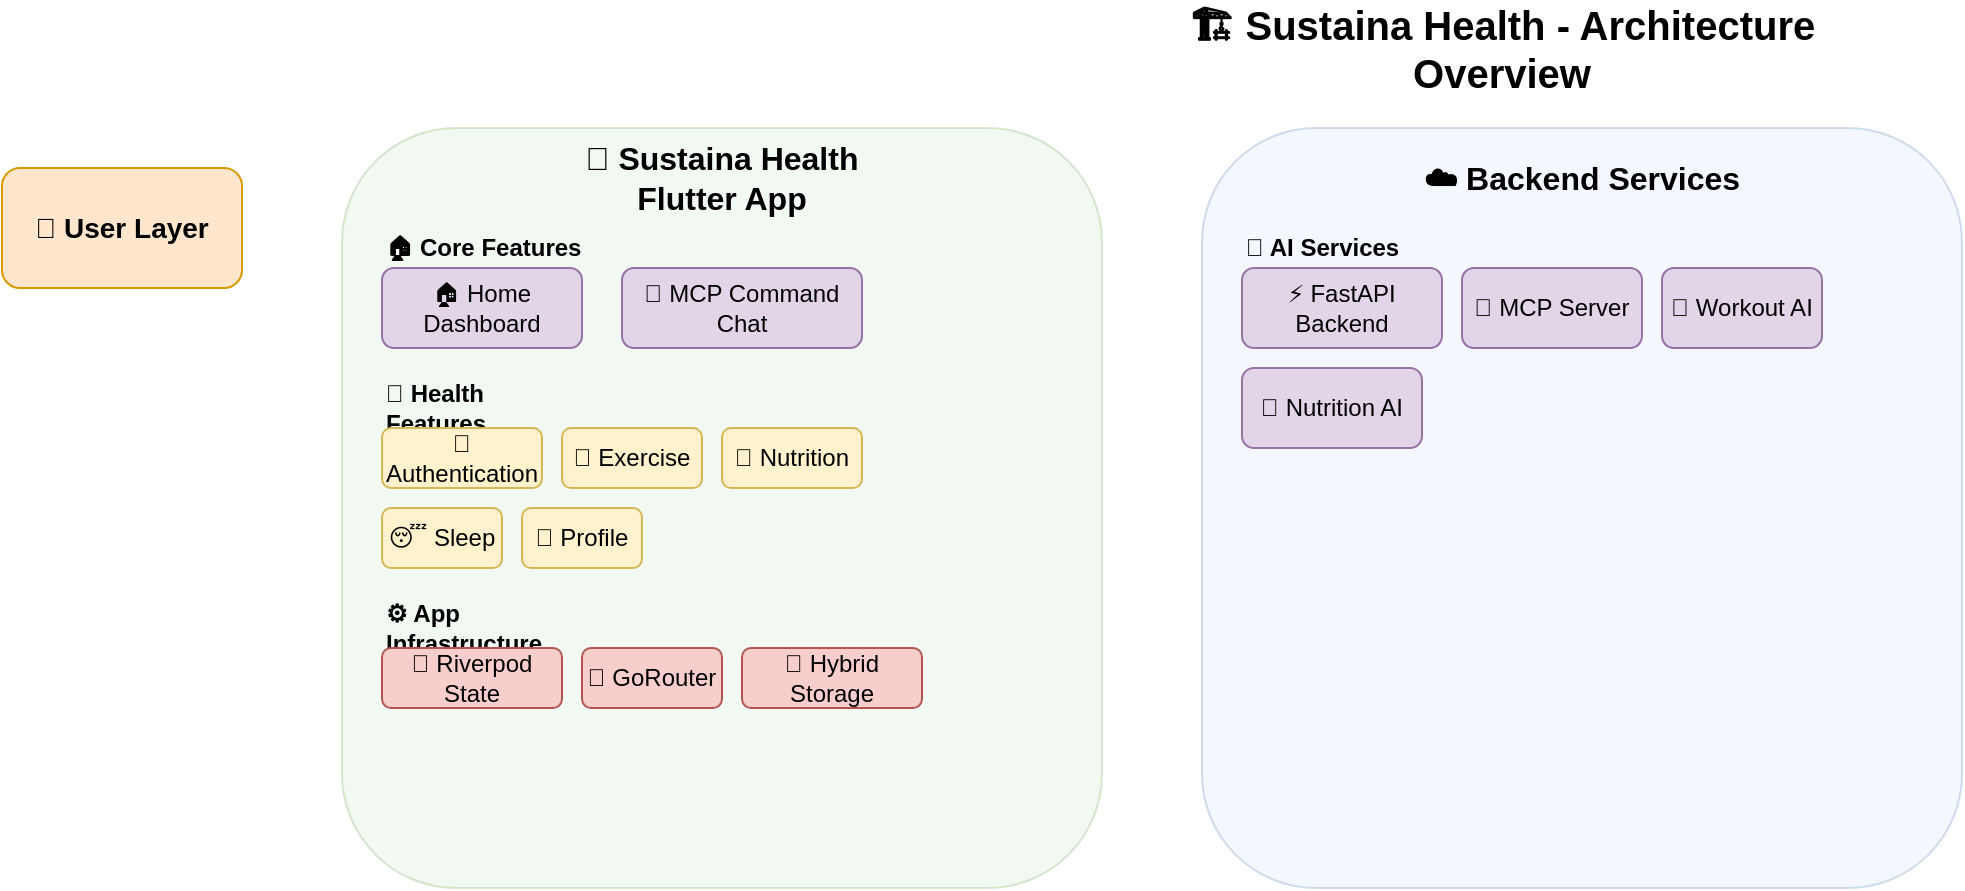 <?xml version="1.0" encoding="UTF-8"?>
<mxfile version="22.1.16">
  <diagram name="Sustaina Health Architecture" id="architecture">
    <mxGraphModel dx="1422" dy="794" grid="1" gridSize="10" guides="1" tooltips="1" connect="1" arrows="1" fold="1" page="1" pageScale="1" pageWidth="1600" pageHeight="900" math="0" shadow="0">
      <root>
        <mxCell id="0" />
        <mxCell id="1" parent="0" />
        
        <!-- Title -->
        <mxCell id="title" value="🏗️ Sustaina Health - Architecture Overview" style="text;html=1;strokeColor=none;fillColor=none;align=center;verticalAlign=middle;whiteSpace=wrap;rounded=0;fontSize=20;fontStyle=1;" vertex="1" parent="1">
          <mxGeometry x="600" y="20" width="400" height="40" as="geometry" />
        </mxCell>
        
        <!-- User Layer -->
        <mxCell id="user_layer" value="👤 User Layer" style="rounded=1;whiteSpace=wrap;html=1;fillColor=#FFE6CC;strokeColor=#D79B00;fontSize=14;fontStyle=1;" vertex="1" parent="1">
          <mxGeometry x="50" y="100" width="120" height="60" as="geometry" />
        </mxCell>
        
        <!-- Flutter App Container -->
        <mxCell id="flutter_container" value="" style="rounded=1;whiteSpace=wrap;html=1;fillColor=#D5E8D4;strokeColor=#82B366;opacity=30;" vertex="1" parent="1">
          <mxGeometry x="220" y="80" width="380" height="380" as="geometry" />
        </mxCell>
        
        <mxCell id="flutter_title" value="📱 Sustaina Health Flutter App" style="text;html=1;strokeColor=none;fillColor=none;align=center;verticalAlign=middle;whiteSpace=wrap;rounded=0;fontSize=16;fontStyle=1;" vertex="1" parent="1">
          <mxGeometry x="320" y="90" width="180" height="30" as="geometry" />
        </mxCell>
        
        <!-- Core Features -->
        <mxCell id="core_features_label" value="🏠 Core Features" style="text;html=1;strokeColor=none;fillColor=none;align=left;verticalAlign=middle;whiteSpace=wrap;rounded=0;fontSize=12;fontStyle=1;" vertex="1" parent="1">
          <mxGeometry x="240" y="130" width="100" height="20" as="geometry" />
        </mxCell>
        
        <mxCell id="home_dashboard" value="🏠 Home Dashboard" style="rounded=1;whiteSpace=wrap;html=1;fillColor=#E1D5E7;strokeColor=#9673A6;" vertex="1" parent="1">
          <mxGeometry x="240" y="150" width="100" height="40" as="geometry" />
        </mxCell>
        
        <mxCell id="mcp_chat" value="💬 MCP Command Chat" style="rounded=1;whiteSpace=wrap;html=1;fillColor=#E1D5E7;strokeColor=#9673A6;" vertex="1" parent="1">
          <mxGeometry x="360" y="150" width="120" height="40" as="geometry" />
        </mxCell>
        
        <!-- Health Features -->
        <mxCell id="health_features_label" value="🎯 Health Features" style="text;html=1;strokeColor=none;fillColor=none;align=left;verticalAlign=middle;whiteSpace=wrap;rounded=0;fontSize=12;fontStyle=1;" vertex="1" parent="1">
          <mxGeometry x="240" y="210" width="100" height="20" as="geometry" />
        </mxCell>
        
        <mxCell id="auth" value="🔐 Authentication" style="rounded=1;whiteSpace=wrap;html=1;fillColor=#FFF2CC;strokeColor=#D6B656;" vertex="1" parent="1">
          <mxGeometry x="240" y="230" width="80" height="30" as="geometry" />
        </mxCell>
        
        <mxCell id="exercise" value="💪 Exercise" style="rounded=1;whiteSpace=wrap;html=1;fillColor=#FFF2CC;strokeColor=#D6B656;" vertex="1" parent="1">
          <mxGeometry x="330" y="230" width="70" height="30" as="geometry" />
        </mxCell>
        
        <mxCell id="nutrition" value="🍎 Nutrition" style="rounded=1;whiteSpace=wrap;html=1;fillColor=#FFF2CC;strokeColor=#D6B656;" vertex="1" parent="1">
          <mxGeometry x="410" y="230" width="70" height="30" as="geometry" />
        </mxCell>
        
        <mxCell id="sleep" value="😴 Sleep" style="rounded=1;whiteSpace=wrap;html=1;fillColor=#FFF2CC;strokeColor=#D6B656;" vertex="1" parent="1">
          <mxGeometry x="240" y="270" width="60" height="30" as="geometry" />
        </mxCell>
        
        <mxCell id="profile" value="👤 Profile" style="rounded=1;whiteSpace=wrap;html=1;fillColor=#FFF2CC;strokeColor=#D6B656;" vertex="1" parent="1">
          <mxGeometry x="310" y="270" width="60" height="30" as="geometry" />
        </mxCell>
        
        <!-- App Infrastructure -->
        <mxCell id="infrastructure_label" value="⚙️ App Infrastructure" style="text;html=1;strokeColor=none;fillColor=none;align=left;verticalAlign=middle;whiteSpace=wrap;rounded=0;fontSize=12;fontStyle=1;" vertex="1" parent="1">
          <mxGeometry x="240" y="320" width="120" height="20" as="geometry" />
        </mxCell>
        
        <mxCell id="riverpod" value="🔧 Riverpod State" style="rounded=1;whiteSpace=wrap;html=1;fillColor=#F8CECC;strokeColor=#B85450;" vertex="1" parent="1">
          <mxGeometry x="240" y="340" width="90" height="30" as="geometry" />
        </mxCell>
        
        <mxCell id="gorouter" value="🧭 GoRouter" style="rounded=1;whiteSpace=wrap;html=1;fillColor=#F8CECC;strokeColor=#B85450;" vertex="1" parent="1">
          <mxGeometry x="340" y="340" width="70" height="30" as="geometry" />
        </mxCell>
        
        <mxCell id="storage" value="💾 Hybrid Storage" style="rounded=1;whiteSpace=wrap;html=1;fillColor=#F8CECC;strokeColor=#B85450;" vertex="1" parent="1">
          <mxGeometry x="420" y="340" width="90" height="30" as="geometry" />
        </mxCell>
        
        <!-- Backend Services Container -->
        <mxCell id="backend_container" value="" style="rounded=1;whiteSpace=wrap;html=1;fillColor=#DAE8FC;strokeColor=#6C8EBF;opacity=30;" vertex="1" parent="1">
          <mxGeometry x="650" y="80" width="380" height="380" as="geometry" />
        </mxCell>
        
        <mxCell id="backend_title" value="☁️ Backend Services" style="text;html=1;strokeColor=none;fillColor=none;align=center;verticalAlign=middle;whiteSpace=wrap;rounded=0;fontSize=16;fontStyle=1;" vertex="1" parent="1">
          <mxGeometry x="750" y="90" width="180" height="30" as="geometry" />
        </mxCell>
        
        <!-- AI Services -->
        <mxCell id="ai_services_label" value="🤖 AI Services" style="text;html=1;strokeColor=none;fillColor=none;align=left;verticalAlign=middle;whiteSpace=wrap;rounded=0;fontSize=12;fontStyle=1;" vertex="1" parent="1">
          <mxGeometry x="670" y="130" width="80" height="20" as="geometry" />
        </mxCell>
        
        <mxCell id="fastapi" value="⚡ FastAPI Backend" style="rounded=1;whiteSpace=wrap;html=1;fillColor=#E1D5E7;strokeColor=#9673A6;" vertex="1" parent="1">
          <mxGeometry x="670" y="150" width="100" height="40" as="geometry" />
        </mxCell>
        
        <mxCell id="mcp_server" value="🧠 MCP Server" style="rounded=1;whiteSpace=wrap;html=1;fillColor=#E1D5E7;strokeColor=#9673A6;" vertex="1" parent="1">
          <mxGeometry x="780" y="150" width="90" height="40" as="geometry" />
        </mxCell>
        
        <mxCell id="ai_workout" value="💪 Workout AI" style="rounded=1;whiteSpace=wrap;html=1;fillColor=#E1D5E7;strokeColor=#9673A6;" vertex="1" parent="1">
          <mxGeometry x="880" y="150" width="80" height="40" as="geometry" />
        </mxCell>
        
        <mxCell id="ai_nutrition" value="🍎 Nutrition AI" style="rounded=1;whiteSpace=wrap;html=1;fillColor=#E1D5E7;strokeColor=#9673A6;" vertex="1" parent="1">
          <mxGeometry x="670" y="200" width="90" height="40" as="geometry" />
        </mxCell>
        
        <!-- Firebase Services -->
        <mxCell id="firebase_label" value="📊 Data & Storage" style="text;html=1;strokeColor=none;fillColor=none;align=left;verticalAlign=middle;whiteSpace=wrap;rounded=0;fontSize=12;fontStyle=1;" vertex="1" parent="1">
          <mxGeometry x="670" y="270" width="100" height="20" as="geometry" />
        </mxCell>
        
        <mxCell id="firebase_auth" value="🔐 Firebase Auth" style="rounded=1;whiteSpace=wrap;html=1;fillColor=#FFF2CC;strokeColor=#D6B656;" vertex="1" parent="1">
          <mxGeometry x="670" y="290" width="100" height="40" as="geometry" />
        </mxCell>
        
        <mxCell id="firestore" value="📄 Cloud Firestore" style="rounded=1;whiteSpace=wrap;html=1;fillColor=#FFF2CC;strokeColor=#D6B656;" vertex="1" parent="1">
          <mxGeometry x="780" y="290" width="100" height="40" as="geometry" />
        </mxCell>
        
        <mxCell id="firebase_storage" value="📁 Firebase Storage" style="rounded=1;whiteSpace=wrap;html=1;fillColor=#FFF2CC;strokeColor=#D6B656;" vertex="1" parent="1">
          <mxGeometry x="670" y="340" width="110" height="40" as="geometry" />
        </mxCell>
        
        <!-- Main Connections -->
        <mxCell id="user_to_app" style="endArrow=classic;startArrow=classic;html=1;rounded=0;strokeWidth=3;strokeColor=#82B366;" edge="1" parent="1" source="user_layer" target="flutter_container">
          <mxGeometry width="50" height="50" relative="1" as="geometry">
            <mxPoint x="400" y="300" as="sourcePoint" />
            <mxPoint x="450" y="250" as="targetPoint" />
          </mxGeometry>
        </mxCell>
        
        <mxCell id="app_to_backend" style="endArrow=classic;startArrow=classic;html=1;rounded=0;strokeWidth=3;strokeColor=#6C8EBF;" edge="1" parent="1" source="flutter_container" target="backend_container">
          <mxGeometry width="50" height="50" relative="1" as="geometry">
            <mxPoint x="400" y="300" as="sourcePoint" />
            <mxPoint x="450" y="250" as="targetPoint" />
          </mxGeometry>
        </mxCell>
        
        <!-- Specific Feature Connections -->
        <mxCell id="chat_to_mcp" style="endArrow=classic;html=1;rounded=0;strokeWidth=2;strokeColor=#9673A6;exitX=1;exitY=0.5;exitDx=0;exitDy=0;entryX=0;entryY=0.5;entryDx=0;entryDy=0;" edge="1" parent="1" source="mcp_chat" target="mcp_server">
          <mxGeometry width="50" height="50" relative="1" as="geometry">
            <mxPoint x="400" y="300" as="sourcePoint" />
            <mxPoint x="450" y="250" as="targetPoint" />
          </mxGeometry>
        </mxCell>
        
        <mxCell id="exercise_to_ai" style="endArrow=classic;html=1;rounded=0;strokeWidth=2;strokeColor=#D6B656;exitX=1;exitY=0.5;exitDx=0;exitDy=0;" edge="1" parent="1" source="exercise" target="ai_workout">
          <mxGeometry width="50" height="50" relative="1" as="geometry">
            <mxPoint x="400" y="300" as="sourcePoint" />
            <mxPoint x="450" y="250" as="targetPoint" />
          </mxGeometry>
        </mxCell>
        
        <mxCell id="nutrition_to_ai" style="endArrow=classic;html=1;rounded=0;strokeWidth=2;strokeColor=#D6B656;exitX=1;exitY=0.5;exitDx=0;exitDy=0;entryX=0;entryY=0.5;entryDx=0;entryDy=0;" edge="1" parent="1" source="nutrition" target="ai_nutrition">
          <mxGeometry width="50" height="50" relative="1" as="geometry">
            <mxPoint x="400" y="300" as="sourcePoint" />
            <mxPoint x="450" y="250" as="targetPoint" />
          </mxGeometry>
        </mxCell>
        
        <mxCell id="auth_to_firebase" style="endArrow=classic;html=1;rounded=0;strokeWidth=2;strokeColor=#D6B656;exitX=1;exitY=0.5;exitDx=0;exitDy=0;entryX=0;entryY=0.5;entryDx=0;entryDy=0;" edge="1" parent="1" source="auth" target="firebase_auth">
          <mxGeometry width="50" height="50" relative="1" as="geometry">
            <mxPoint x="400" y="300" as="sourcePoint" />
            <mxPoint x="450" y="250" as="targetPoint" />
          </mxGeometry>
        </mxCell>
        
        <mxCell id="storage_to_firestore" style="endArrow=classic;html=1;rounded=0;strokeWidth=2;strokeColor=#B85450;exitX=1;exitY=0.5;exitDx=0;exitDy=0;entryX=0;entryY=0.5;entryDx=0;entryDy=0;" edge="1" parent="1" source="storage" target="firestore">
          <mxGeometry width="50" height="50" relative="1" as="geometry">
            <mxPoint x="400" y="300" as="sourcePoint" />
            <mxPoint x="450" y="250" as="targetPoint" />
          </mxGeometry>
        </mxCell>
        
        <!-- Legend -->
        <mxCell id="legend_title" value="Legend" style="text;html=1;strokeColor=none;fillColor=none;align=left;verticalAlign=middle;whiteSpace=wrap;rounded=0;fontSize=14;fontStyle=1;" vertex="1" parent="1">
          <mxGeometry x="50" y="500" width="60" height="20" as="geometry" />
        </mxCell>
        
        <mxCell id="legend_user" value="👤 User Interface" style="rounded=1;whiteSpace=wrap;html=1;fillColor=#FFE6CC;strokeColor=#D79B00;" vertex="1" parent="1">
          <mxGeometry x="50" y="530" width="100" height="30" as="geometry" />
        </mxCell>
        
        <mxCell id="legend_core" value="🏠 Core Features" style="rounded=1;whiteSpace=wrap;html=1;fillColor=#E1D5E7;strokeColor=#9673A6;" vertex="1" parent="1">
          <mxGeometry x="160" y="530" width="100" height="30" as="geometry" />
        </mxCell>
        
        <mxCell id="legend_health" value="🎯 Health Features" style="rounded=1;whiteSpace=wrap;html=1;fillColor=#FFF2CC;strokeColor=#D6B656;" vertex="1" parent="1">
          <mxGeometry x="270" y="530" width="110" height="30" as="geometry" />
        </mxCell>
        
        <mxCell id="legend_infrastructure" value="⚙️ Infrastructure" style="rounded=1;whiteSpace=wrap;html=1;fillColor=#F8CECC;strokeColor=#B85450;" vertex="1" parent="1">
          <mxGeometry x="390" y="530" width="100" height="30" as="geometry" />
        </mxCell>
        
        <mxCell id="legend_ai" value="🤖 AI Services" style="rounded=1;whiteSpace=wrap;html=1;fillColor=#E1D5E7;strokeColor=#9673A6;" vertex="1" parent="1">
          <mxGeometry x="500" y="530" width="90" height="30" as="geometry" />
        </mxCell>
        
        <mxCell id="legend_data" value="📊 Data Services" style="rounded=1;whiteSpace=wrap;html=1;fillColor=#FFF2CC;strokeColor=#D6B656;" vertex="1" parent="1">
          <mxGeometry x="600" y="530" width="100" height="30" as="geometry" />
        </mxCell>
        
      </root>
    </mxGraphModel>
  </diagram>
</mxfile>
